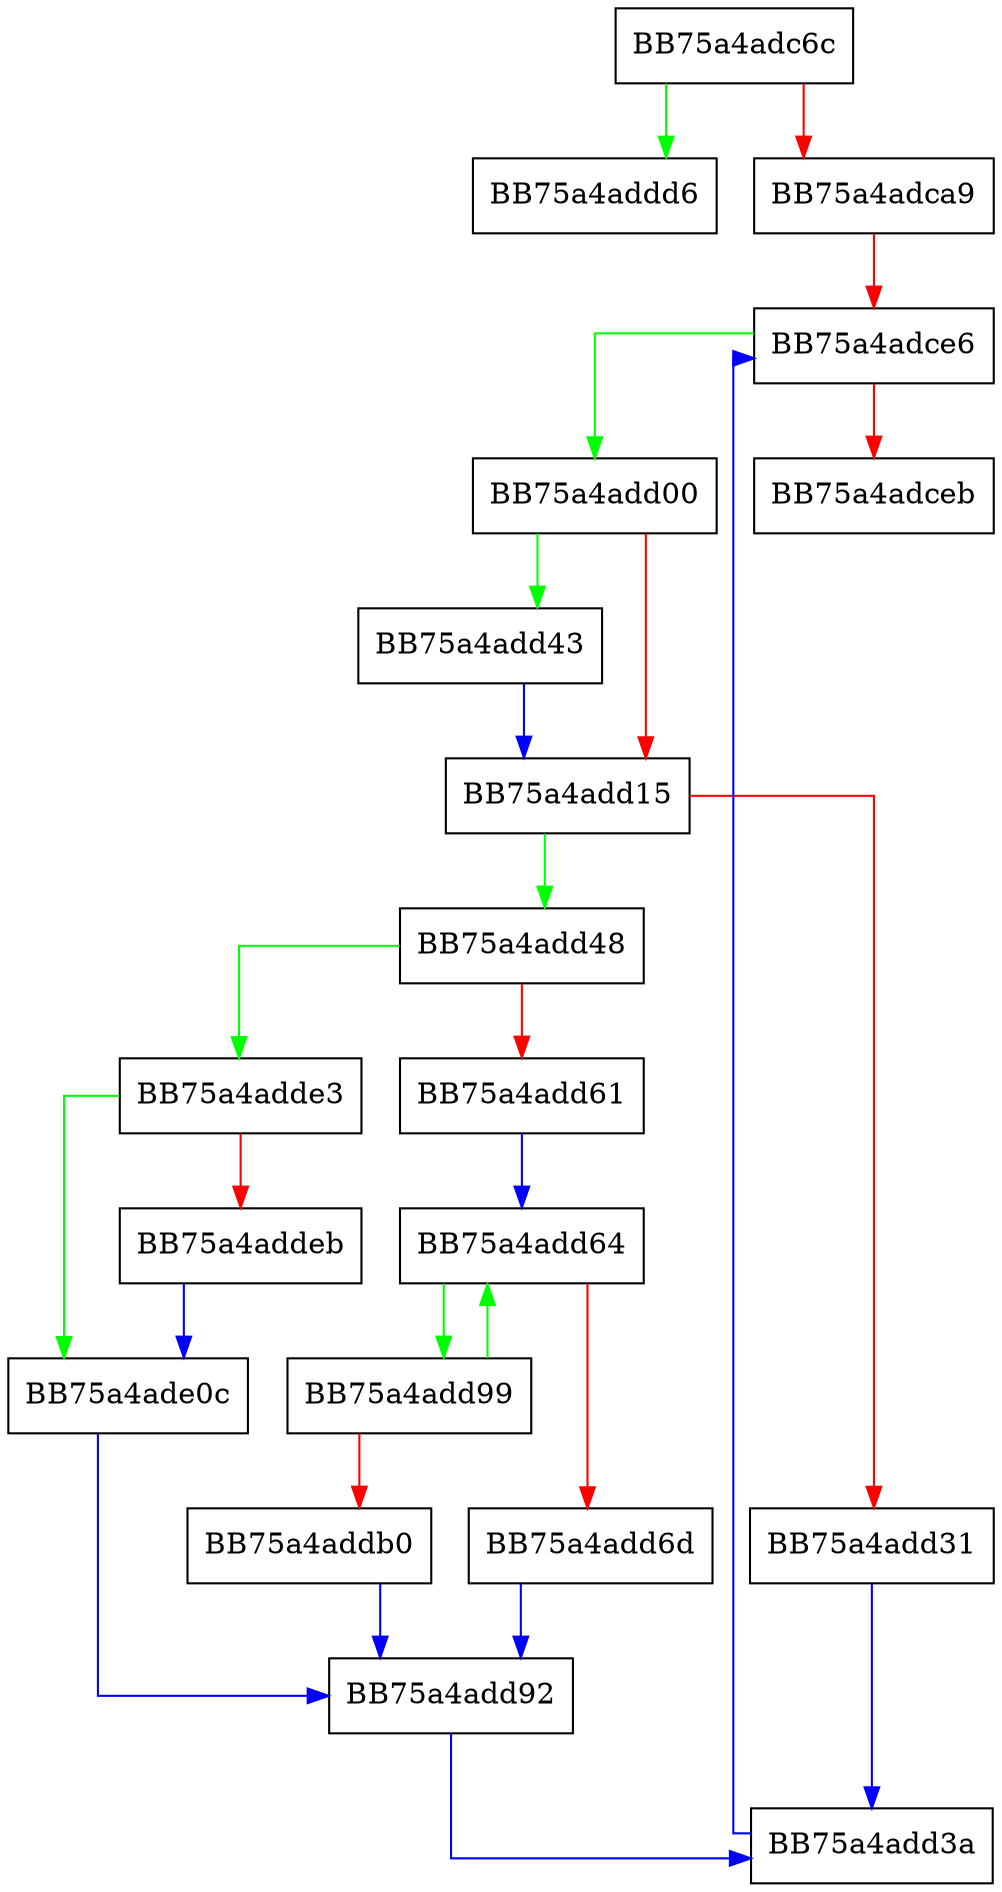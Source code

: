 digraph _Forced_rehash {
  node [shape="box"];
  graph [splines=ortho];
  BB75a4adc6c -> BB75a4addd6 [color="green"];
  BB75a4adc6c -> BB75a4adca9 [color="red"];
  BB75a4adca9 -> BB75a4adce6 [color="red"];
  BB75a4adce6 -> BB75a4add00 [color="green"];
  BB75a4adce6 -> BB75a4adceb [color="red"];
  BB75a4add00 -> BB75a4add43 [color="green"];
  BB75a4add00 -> BB75a4add15 [color="red"];
  BB75a4add15 -> BB75a4add48 [color="green"];
  BB75a4add15 -> BB75a4add31 [color="red"];
  BB75a4add31 -> BB75a4add3a [color="blue"];
  BB75a4add3a -> BB75a4adce6 [color="blue"];
  BB75a4add43 -> BB75a4add15 [color="blue"];
  BB75a4add48 -> BB75a4adde3 [color="green"];
  BB75a4add48 -> BB75a4add61 [color="red"];
  BB75a4add61 -> BB75a4add64 [color="blue"];
  BB75a4add64 -> BB75a4add99 [color="green"];
  BB75a4add64 -> BB75a4add6d [color="red"];
  BB75a4add6d -> BB75a4add92 [color="blue"];
  BB75a4add92 -> BB75a4add3a [color="blue"];
  BB75a4add99 -> BB75a4add64 [color="green"];
  BB75a4add99 -> BB75a4addb0 [color="red"];
  BB75a4addb0 -> BB75a4add92 [color="blue"];
  BB75a4adde3 -> BB75a4ade0c [color="green"];
  BB75a4adde3 -> BB75a4addeb [color="red"];
  BB75a4addeb -> BB75a4ade0c [color="blue"];
  BB75a4ade0c -> BB75a4add92 [color="blue"];
}